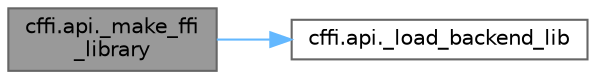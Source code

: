 digraph "cffi.api._make_ffi_library"
{
 // LATEX_PDF_SIZE
  bgcolor="transparent";
  edge [fontname=Helvetica,fontsize=10,labelfontname=Helvetica,labelfontsize=10];
  node [fontname=Helvetica,fontsize=10,shape=box,height=0.2,width=0.4];
  rankdir="LR";
  Node1 [id="Node000001",label="cffi.api._make_ffi\l_library",height=0.2,width=0.4,color="gray40", fillcolor="grey60", style="filled", fontcolor="black",tooltip=" "];
  Node1 -> Node2 [id="edge1_Node000001_Node000002",color="steelblue1",style="solid",tooltip=" "];
  Node2 [id="Node000002",label="cffi.api._load_backend_lib",height=0.2,width=0.4,color="grey40", fillcolor="white", style="filled",URL="$namespacecffi_1_1api.html#a9da16cd7198bd14143227b8c8832ec4e",tooltip=" "];
}
